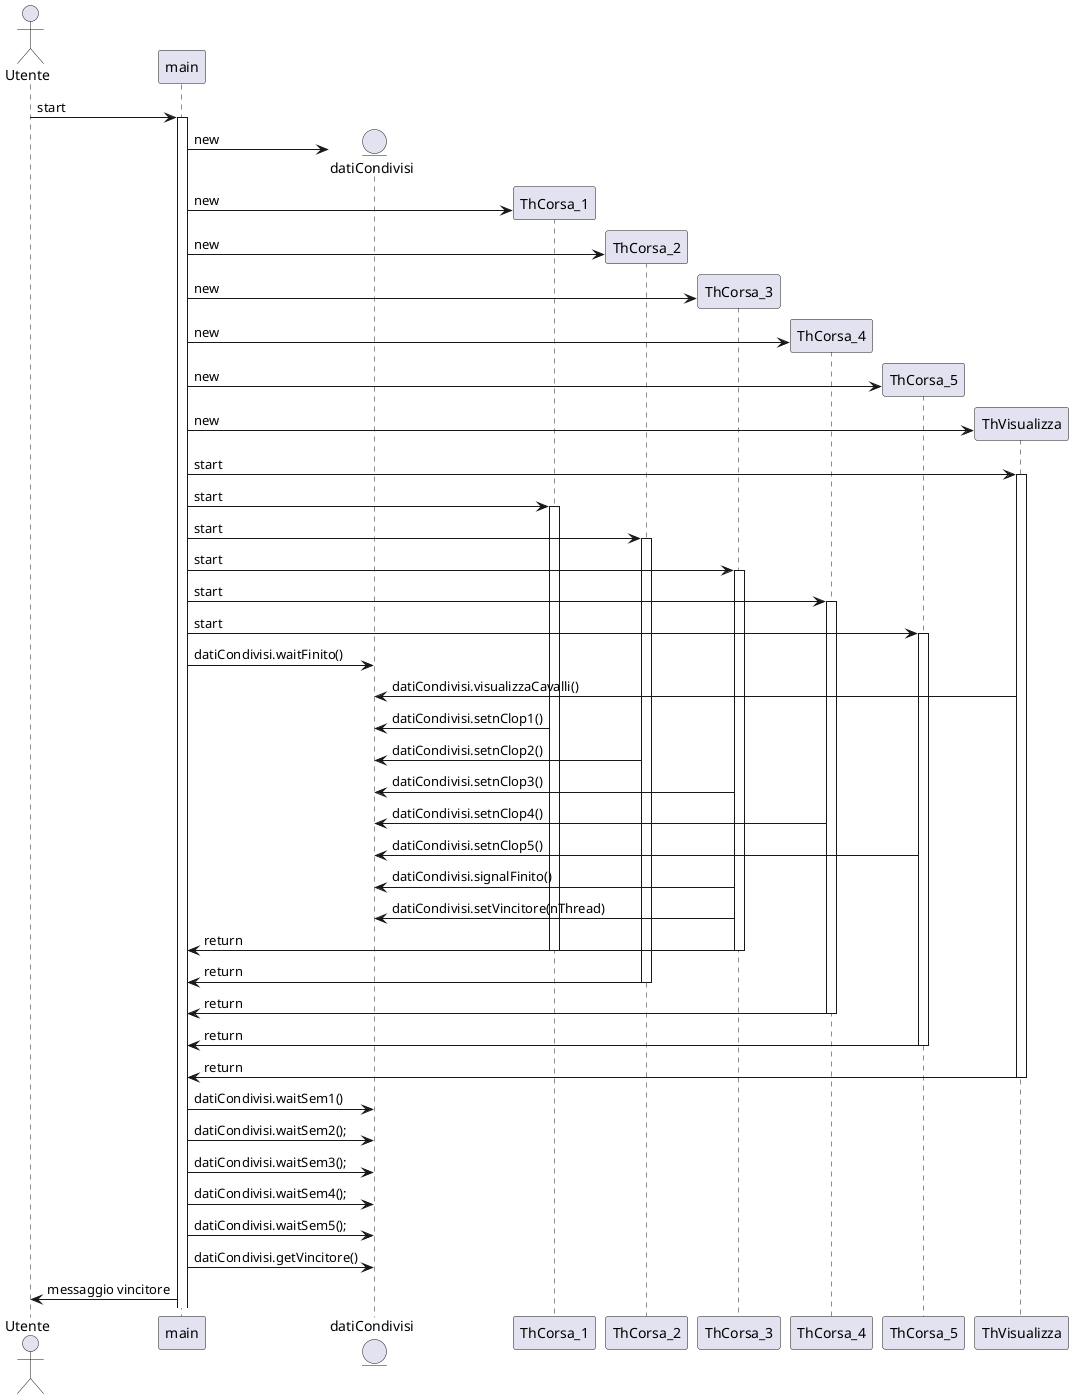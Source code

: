 @startuml
actor Utente
participant main
entity datiCondivisi

Utente -> main ++ : start

main -> datiCondivisi ** : new

main -> ThCorsa_1 ** : new
main -> ThCorsa_2 ** : new
main -> ThCorsa_3 ** : new
main -> ThCorsa_4 ** : new
main -> ThCorsa_5 ** : new
main -> ThVisualizza ** : new

main -> ThVisualizza ++ : start
main -> ThCorsa_1 ++ : start
main -> ThCorsa_2 ++ : start
main -> ThCorsa_3 ++ : start
main -> ThCorsa_4 ++ : start
main -> ThCorsa_5 ++ : start

main -> datiCondivisi : datiCondivisi.waitFinito()

ThVisualizza -> datiCondivisi : datiCondivisi.visualizzaCavalli()
ThCorsa_1 -> datiCondivisi : datiCondivisi.setnClop1()
ThCorsa_2 -> datiCondivisi : datiCondivisi.setnClop2()
ThCorsa_3 -> datiCondivisi : datiCondivisi.setnClop3()
ThCorsa_4 -> datiCondivisi : datiCondivisi.setnClop4()
ThCorsa_5 -> datiCondivisi : datiCondivisi.setnClop5()

ThCorsa_3 -> datiCondivisi : datiCondivisi.signalFinito()
ThCorsa_3 -> datiCondivisi : datiCondivisi.setVincitore(nThread)

ThCorsa_3 -> main : return
deactivate ThCorsa_3


deactivate ThCorsa_1
ThCorsa_2 -> main : return
deactivate ThCorsa_2
ThCorsa_4 -> main : return
deactivate ThCorsa_4
ThCorsa_5 -> main : return
deactivate ThCorsa_5
ThVisualizza -> main : return
deactivate ThVisualizza

main -> datiCondivisi : datiCondivisi.waitSem1()
main -> datiCondivisi : datiCondivisi.waitSem2();
main -> datiCondivisi : datiCondivisi.waitSem3();
main -> datiCondivisi : datiCondivisi.waitSem4();
main -> datiCondivisi : datiCondivisi.waitSem5();

main -> datiCondivisi : datiCondivisi.getVincitore()
main -> Utente : messaggio vincitore
@enduml

